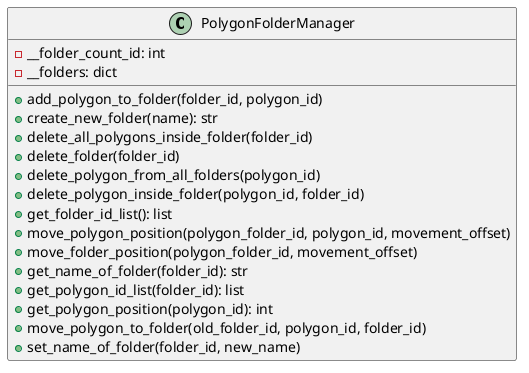 @startuml
class PolygonFolderManager {

    - __folder_count_id: int
    - __folders: dict

    + add_polygon_to_folder(folder_id, polygon_id)
    + create_new_folder(name): str
    + delete_all_polygons_inside_folder(folder_id)
    + delete_folder(folder_id)
    + delete_polygon_from_all_folders(polygon_id)
    + delete_polygon_inside_folder(polygon_id, folder_id)
    + get_folder_id_list(): list
    + move_polygon_position(polygon_folder_id, polygon_id, movement_offset)
    + move_folder_position(polygon_folder_id, movement_offset)
    + get_name_of_folder(folder_id): str
    + get_polygon_id_list(folder_id): list
    + get_polygon_position(polygon_id): int
    + move_polygon_to_folder(old_folder_id, polygon_id, folder_id)
    + set_name_of_folder(folder_id, new_name)
}

@enduml